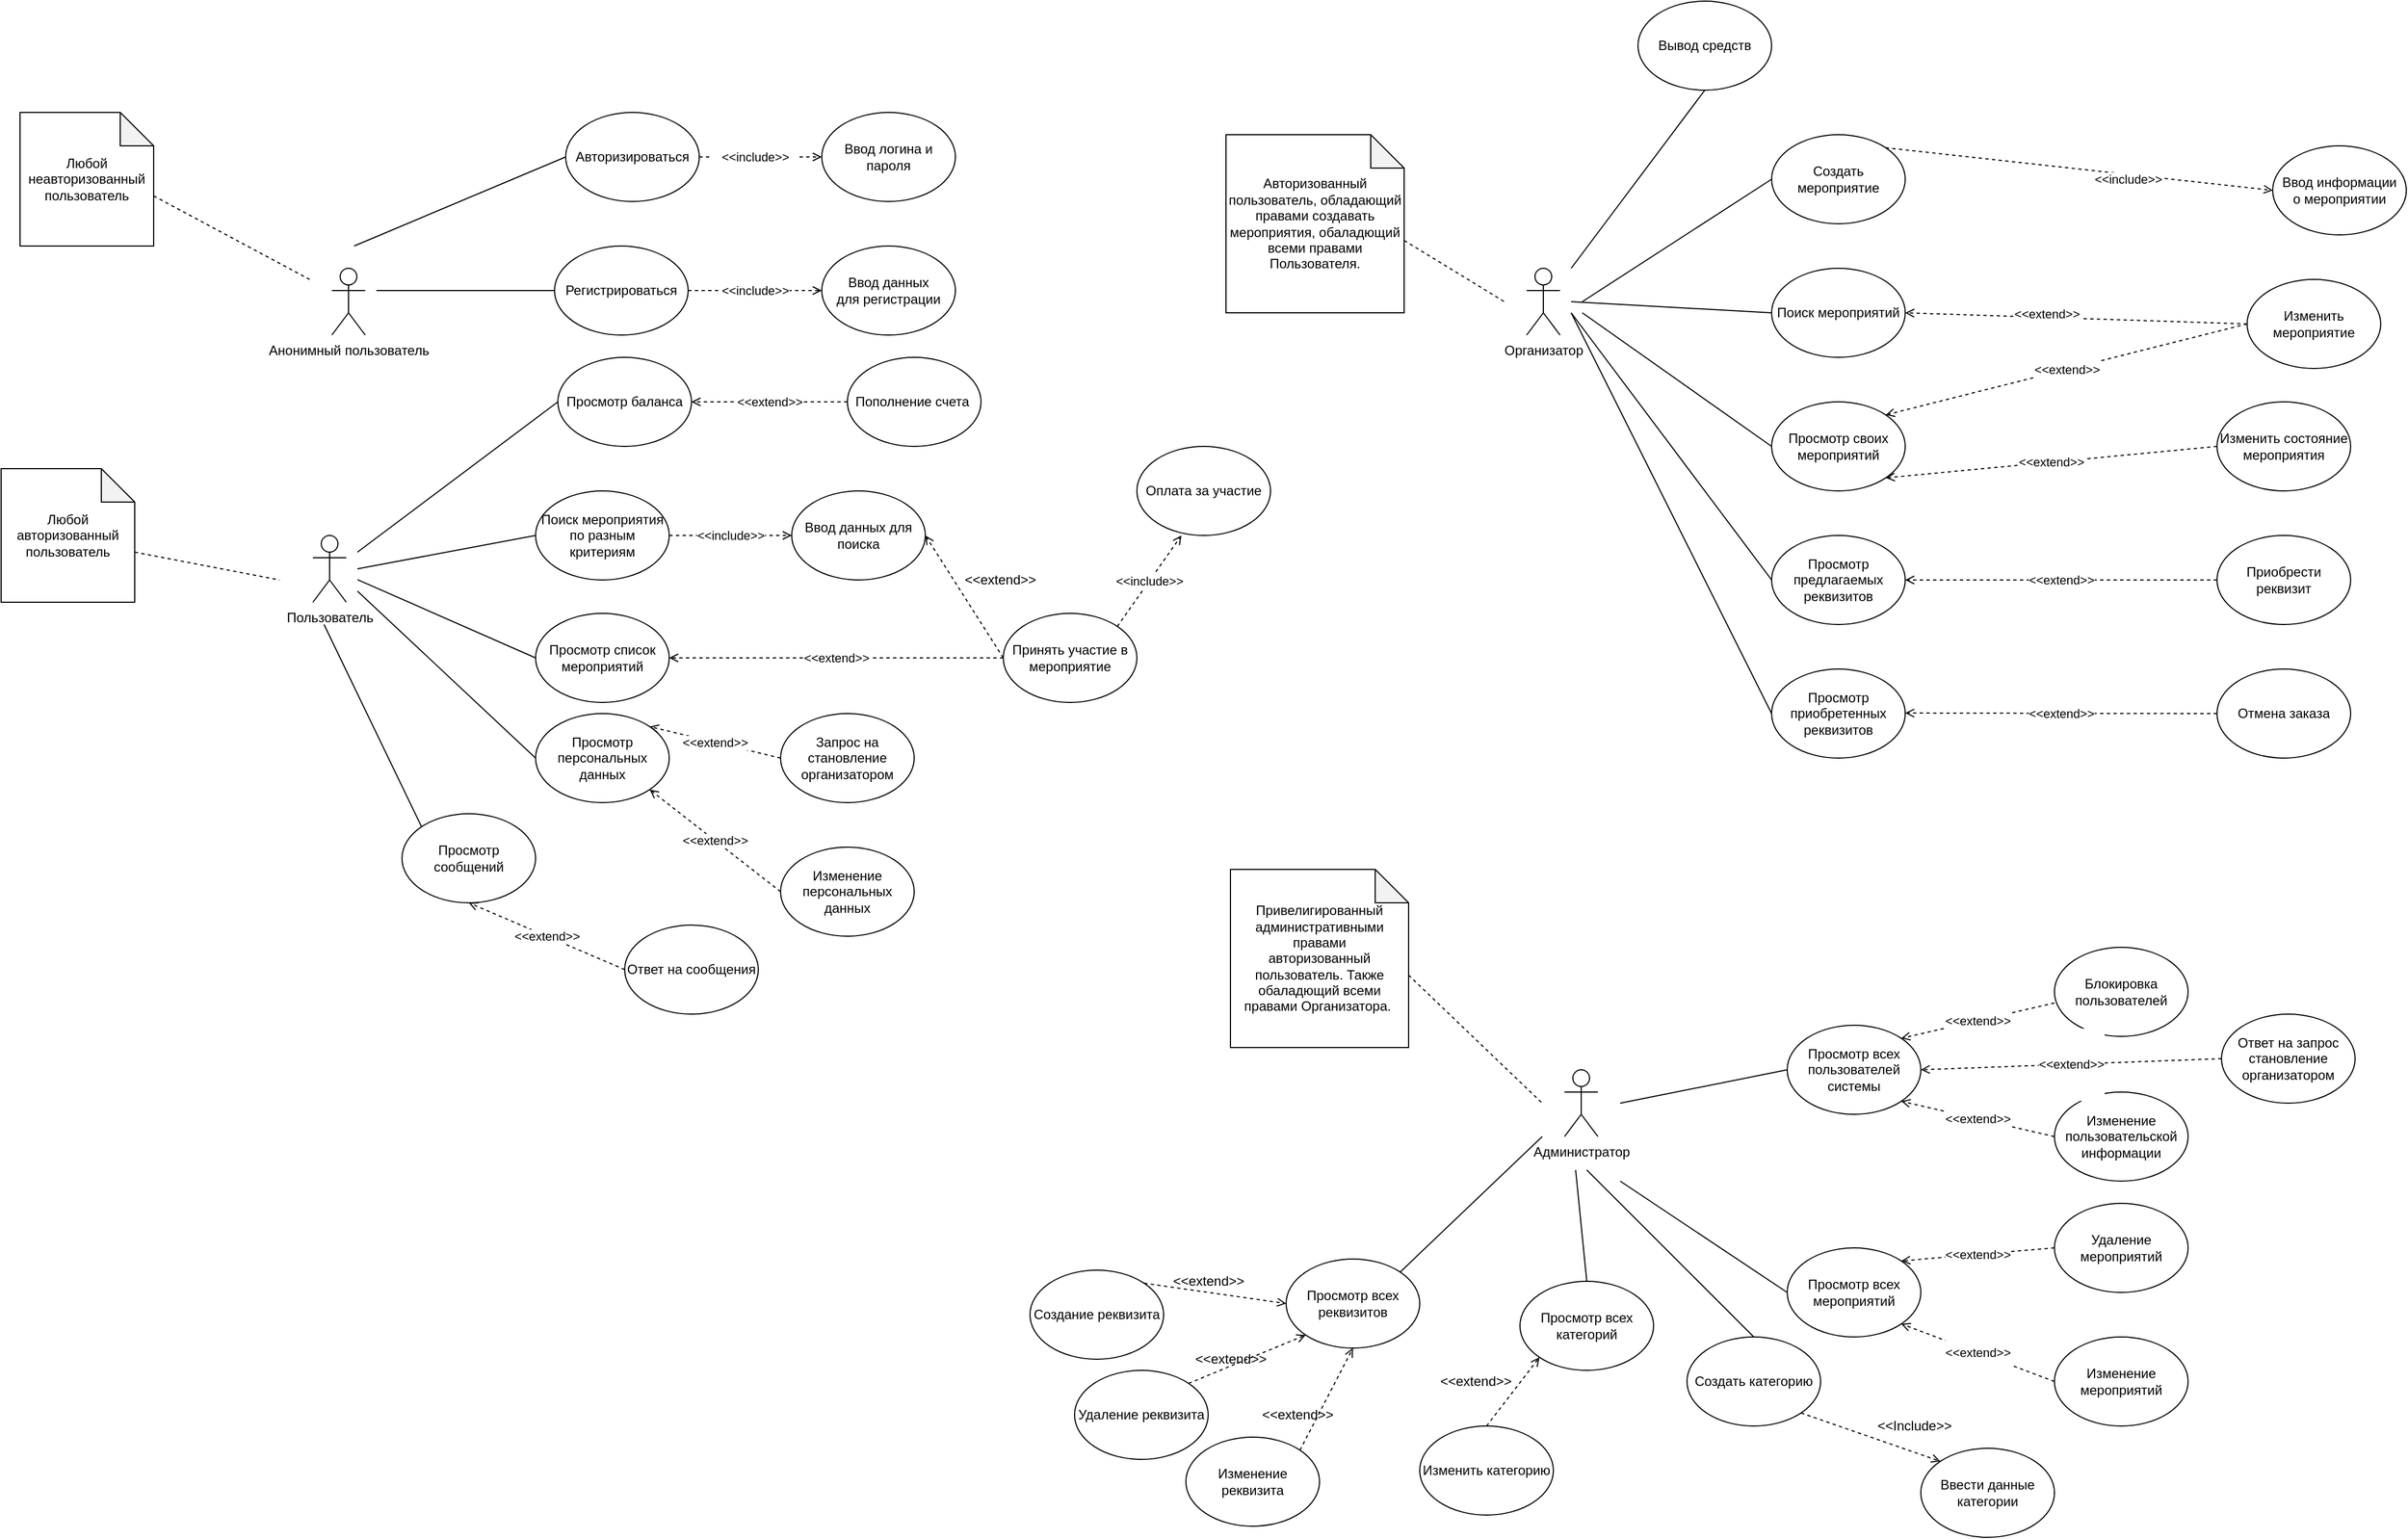 <mxfile version="16.5.1" type="device"><diagram id="DhA1WRztJYwFJPUeFuZ9" name="Страница 1"><mxGraphModel dx="3793" dy="3023" grid="1" gridSize="10" guides="1" tooltips="1" connect="1" arrows="1" fold="1" page="1" pageScale="1" pageWidth="827" pageHeight="1169" math="0" shadow="0"><root><mxCell id="0"/><mxCell id="1" parent="0"/><mxCell id="yzEr7uHE7Dv5dXW_3EsN-1" value="Пользователь" style="shape=umlActor;verticalLabelPosition=bottom;verticalAlign=top;html=1;outlineConnect=0;" parent="1" vertex="1"><mxGeometry x="-180" y="200" width="30" height="60" as="geometry"/></mxCell><mxCell id="yzEr7uHE7Dv5dXW_3EsN-4" value="Организатор" style="shape=umlActor;verticalLabelPosition=bottom;verticalAlign=top;html=1;outlineConnect=0;" parent="1" vertex="1"><mxGeometry x="910" y="-40" width="30" height="60" as="geometry"/></mxCell><mxCell id="yzEr7uHE7Dv5dXW_3EsN-5" value="Администратор&lt;br&gt;" style="shape=umlActor;verticalLabelPosition=bottom;verticalAlign=top;html=1;outlineConnect=0;" parent="1" vertex="1"><mxGeometry x="944" y="680" width="30" height="60" as="geometry"/></mxCell><mxCell id="yzEr7uHE7Dv5dXW_3EsN-20" value="&amp;lt;&amp;lt;include&amp;gt;&amp;gt;" style="edgeStyle=none;rounded=0;orthogonalLoop=1;jettySize=auto;html=1;exitX=1;exitY=0.5;exitDx=0;exitDy=0;entryX=0;entryY=0.5;entryDx=0;entryDy=0;endArrow=open;endFill=0;dashed=1;" parent="1" source="yzEr7uHE7Dv5dXW_3EsN-6" target="yzEr7uHE7Dv5dXW_3EsN-19" edge="1"><mxGeometry relative="1" as="geometry"/></mxCell><mxCell id="yzEr7uHE7Dv5dXW_3EsN-6" value="Регистрироваться" style="ellipse;whiteSpace=wrap;html=1;" parent="1" vertex="1"><mxGeometry x="37" y="-60" width="120" height="80" as="geometry"/></mxCell><mxCell id="yzEr7uHE7Dv5dXW_3EsN-17" style="edgeStyle=none;rounded=0;orthogonalLoop=1;jettySize=auto;html=1;endArrow=none;endFill=0;entryX=0;entryY=0.5;entryDx=0;entryDy=0;" parent="1" target="yzEr7uHE7Dv5dXW_3EsN-6" edge="1"><mxGeometry relative="1" as="geometry"><mxPoint x="-123" y="-20" as="sourcePoint"/><mxPoint x="-53" y="10" as="targetPoint"/></mxGeometry></mxCell><mxCell id="yzEr7uHE7Dv5dXW_3EsN-7" value="Анонимный пользователь" style="shape=umlActor;verticalLabelPosition=bottom;verticalAlign=top;html=1;outlineConnect=0;" parent="1" vertex="1"><mxGeometry x="-163" y="-40" width="30" height="60" as="geometry"/></mxCell><mxCell id="yzEr7uHE7Dv5dXW_3EsN-19" value="Ввод данных&lt;br&gt;для регистрации" style="ellipse;whiteSpace=wrap;html=1;" parent="1" vertex="1"><mxGeometry x="277" y="-60" width="120" height="80" as="geometry"/></mxCell><mxCell id="yzEr7uHE7Dv5dXW_3EsN-22" style="edgeStyle=none;rounded=0;orthogonalLoop=1;jettySize=auto;html=1;exitX=0;exitY=0.5;exitDx=0;exitDy=0;endArrow=none;endFill=0;" parent="1" source="yzEr7uHE7Dv5dXW_3EsN-21" edge="1"><mxGeometry relative="1" as="geometry"><mxPoint x="-143" y="-60" as="targetPoint"/></mxGeometry></mxCell><mxCell id="yzEr7uHE7Dv5dXW_3EsN-24" style="edgeStyle=none;rounded=0;orthogonalLoop=1;jettySize=auto;html=1;exitX=1;exitY=0.5;exitDx=0;exitDy=0;entryX=0;entryY=0.5;entryDx=0;entryDy=0;endArrow=open;endFill=0;dashed=1;startArrow=none;" parent="1" source="yzEr7uHE7Dv5dXW_3EsN-38" target="yzEr7uHE7Dv5dXW_3EsN-23" edge="1"><mxGeometry relative="1" as="geometry"/></mxCell><mxCell id="yzEr7uHE7Dv5dXW_3EsN-21" value="Авторизироваться" style="ellipse;whiteSpace=wrap;html=1;" parent="1" vertex="1"><mxGeometry x="47" y="-180" width="120" height="80" as="geometry"/></mxCell><mxCell id="yzEr7uHE7Dv5dXW_3EsN-23" value="Ввод логина и пароля" style="ellipse;whiteSpace=wrap;html=1;" parent="1" vertex="1"><mxGeometry x="277" y="-180" width="120" height="80" as="geometry"/></mxCell><mxCell id="yzEr7uHE7Dv5dXW_3EsN-45" style="edgeStyle=none;rounded=0;orthogonalLoop=1;jettySize=auto;html=1;exitX=1;exitY=0;exitDx=0;exitDy=0;entryX=0;entryY=0.5;entryDx=0;entryDy=0;dashed=1;endArrow=open;endFill=0;" parent="1" source="yzEr7uHE7Dv5dXW_3EsN-25" target="yzEr7uHE7Dv5dXW_3EsN-27" edge="1"><mxGeometry relative="1" as="geometry"/></mxCell><mxCell id="yzEr7uHE7Dv5dXW_3EsN-52" style="edgeStyle=none;rounded=0;orthogonalLoop=1;jettySize=auto;html=1;exitX=0;exitY=0.5;exitDx=0;exitDy=0;endArrow=none;endFill=0;" parent="1" source="yzEr7uHE7Dv5dXW_3EsN-25" edge="1"><mxGeometry relative="1" as="geometry"><mxPoint x="960" y="-10" as="targetPoint"/></mxGeometry></mxCell><mxCell id="yzEr7uHE7Dv5dXW_3EsN-25" value="Создать мероприятие" style="ellipse;whiteSpace=wrap;html=1;" parent="1" vertex="1"><mxGeometry x="1130" y="-160" width="120" height="80" as="geometry"/></mxCell><mxCell id="yzEr7uHE7Dv5dXW_3EsN-27" value="Ввод информации&lt;br&gt;о мероприятии" style="ellipse;whiteSpace=wrap;html=1;" parent="1" vertex="1"><mxGeometry x="1580" y="-150" width="120" height="80" as="geometry"/></mxCell><mxCell id="yzEr7uHE7Dv5dXW_3EsN-53" style="edgeStyle=none;rounded=0;orthogonalLoop=1;jettySize=auto;html=1;exitX=0;exitY=0.5;exitDx=0;exitDy=0;endArrow=none;endFill=0;" parent="1" source="yzEr7uHE7Dv5dXW_3EsN-28" edge="1"><mxGeometry relative="1" as="geometry"><mxPoint x="960" as="targetPoint"/></mxGeometry></mxCell><mxCell id="yzEr7uHE7Dv5dXW_3EsN-28" value="Просмотр своих мероприятий" style="ellipse;whiteSpace=wrap;html=1;" parent="1" vertex="1"><mxGeometry x="1130" y="80" width="120" height="80" as="geometry"/></mxCell><mxCell id="yzEr7uHE7Dv5dXW_3EsN-46" value="&#10;&#10;&lt;span style=&quot;color: rgb(0, 0, 0); font-family: helvetica; font-size: 11px; font-style: normal; font-weight: 400; letter-spacing: normal; text-align: center; text-indent: 0px; text-transform: none; word-spacing: 0px; background-color: rgb(255, 255, 255); display: inline; float: none;&quot;&gt;&amp;lt;&amp;lt;extend&amp;gt;&amp;gt;&lt;/span&gt;&#10;&#10;" style="edgeStyle=none;rounded=0;orthogonalLoop=1;jettySize=auto;html=1;exitX=0;exitY=0.5;exitDx=0;exitDy=0;entryX=1;entryY=0;entryDx=0;entryDy=0;dashed=1;endArrow=open;endFill=0;" parent="1" source="yzEr7uHE7Dv5dXW_3EsN-29" target="yzEr7uHE7Dv5dXW_3EsN-28" edge="1"><mxGeometry relative="1" as="geometry"/></mxCell><mxCell id="8zyFYtJ7-peoo80VrIr7-4" style="rounded=0;orthogonalLoop=1;jettySize=auto;html=1;exitX=0;exitY=0.5;exitDx=0;exitDy=0;entryX=1;entryY=0.5;entryDx=0;entryDy=0;dashed=1;endArrow=open;endFill=0;" parent="1" source="yzEr7uHE7Dv5dXW_3EsN-29" target="8zyFYtJ7-peoo80VrIr7-2" edge="1"><mxGeometry relative="1" as="geometry"/></mxCell><mxCell id="8zyFYtJ7-peoo80VrIr7-5" value="&amp;lt;&amp;lt;extend&amp;gt;&amp;gt;" style="edgeLabel;html=1;align=center;verticalAlign=middle;resizable=0;points=[];" parent="8zyFYtJ7-peoo80VrIr7-4" vertex="1" connectable="0"><mxGeometry x="0.292" y="-2" relative="1" as="geometry"><mxPoint x="18" y="-1" as="offset"/></mxGeometry></mxCell><mxCell id="yzEr7uHE7Dv5dXW_3EsN-29" value="Изменить мероприятие" style="ellipse;whiteSpace=wrap;html=1;" parent="1" vertex="1"><mxGeometry x="1557" y="-30" width="120" height="80" as="geometry"/></mxCell><mxCell id="yzEr7uHE7Dv5dXW_3EsN-47" value="&#10;&#10;&lt;span style=&quot;color: rgb(0, 0, 0); font-family: helvetica; font-size: 11px; font-style: normal; font-weight: 400; letter-spacing: normal; text-align: center; text-indent: 0px; text-transform: none; word-spacing: 0px; background-color: rgb(255, 255, 255); display: inline; float: none;&quot;&gt;&amp;lt;&amp;lt;extend&amp;gt;&amp;gt;&lt;/span&gt;&#10;&#10;" style="edgeStyle=none;rounded=0;orthogonalLoop=1;jettySize=auto;html=1;exitX=0;exitY=0.5;exitDx=0;exitDy=0;entryX=1;entryY=1;entryDx=0;entryDy=0;dashed=1;endArrow=open;endFill=0;" parent="1" source="yzEr7uHE7Dv5dXW_3EsN-30" target="yzEr7uHE7Dv5dXW_3EsN-28" edge="1"><mxGeometry relative="1" as="geometry"/></mxCell><mxCell id="yzEr7uHE7Dv5dXW_3EsN-30" value="Изменить состояние&lt;br&gt;мероприятия" style="ellipse;whiteSpace=wrap;html=1;" parent="1" vertex="1"><mxGeometry x="1530" y="80" width="120" height="80" as="geometry"/></mxCell><mxCell id="yzEr7uHE7Dv5dXW_3EsN-43" value="&lt;span style=&quot;color: rgb(0 , 0 , 0) ; font-family: &amp;#34;helvetica&amp;#34; ; font-size: 11px ; font-style: normal ; font-weight: 400 ; letter-spacing: normal ; text-align: center ; text-indent: 0px ; text-transform: none ; word-spacing: 0px ; background-color: rgb(255 , 255 , 255) ; display: inline ; float: none&quot;&gt;&amp;lt;&amp;lt;extend&amp;gt;&amp;gt;&lt;/span&gt;" style="edgeStyle=none;rounded=0;orthogonalLoop=1;jettySize=auto;html=1;exitX=0;exitY=0.5;exitDx=0;exitDy=0;entryX=1;entryY=0.5;entryDx=0;entryDy=0;dashed=1;endArrow=open;endFill=0;" parent="1" source="yzEr7uHE7Dv5dXW_3EsN-31" target="yzEr7uHE7Dv5dXW_3EsN-41" edge="1"><mxGeometry relative="1" as="geometry"/></mxCell><mxCell id="8zyFYtJ7-peoo80VrIr7-18" style="edgeStyle=none;rounded=0;orthogonalLoop=1;jettySize=auto;html=1;exitX=0;exitY=0.5;exitDx=0;exitDy=0;entryX=1;entryY=0.5;entryDx=0;entryDy=0;dashed=1;endArrow=open;endFill=0;" parent="1" source="yzEr7uHE7Dv5dXW_3EsN-31" target="unitZicX8_-CSbb3zrH4-1" edge="1"><mxGeometry relative="1" as="geometry"/></mxCell><mxCell id="yzEr7uHE7Dv5dXW_3EsN-31" value="Принять участие в мероприятие" style="ellipse;whiteSpace=wrap;html=1;" parent="1" vertex="1"><mxGeometry x="440" y="270" width="120" height="80" as="geometry"/></mxCell><mxCell id="yzEr7uHE7Dv5dXW_3EsN-54" style="edgeStyle=none;rounded=0;orthogonalLoop=1;jettySize=auto;html=1;exitX=0;exitY=0.5;exitDx=0;exitDy=0;endArrow=none;endFill=0;" parent="1" source="yzEr7uHE7Dv5dXW_3EsN-32" edge="1"><mxGeometry relative="1" as="geometry"><mxPoint x="994" y="710" as="targetPoint"/></mxGeometry></mxCell><mxCell id="yzEr7uHE7Dv5dXW_3EsN-32" value="Просмотр всех пользователей системы" style="ellipse;whiteSpace=wrap;html=1;" parent="1" vertex="1"><mxGeometry x="1144" y="640" width="120" height="80" as="geometry"/></mxCell><mxCell id="yzEr7uHE7Dv5dXW_3EsN-48" value="&#10;&#10;&lt;span style=&quot;color: rgb(0, 0, 0); font-family: helvetica; font-size: 11px; font-style: normal; font-weight: 400; letter-spacing: normal; text-align: center; text-indent: 0px; text-transform: none; word-spacing: 0px; background-color: rgb(255, 255, 255); display: inline; float: none;&quot;&gt;&amp;lt;&amp;lt;extend&amp;gt;&amp;gt;&lt;/span&gt;&#10;&#10;" style="edgeStyle=none;rounded=0;orthogonalLoop=1;jettySize=auto;html=1;exitX=0;exitY=0.5;exitDx=0;exitDy=0;entryX=1;entryY=0;entryDx=0;entryDy=0;dashed=1;endArrow=open;endFill=0;" parent="1" target="yzEr7uHE7Dv5dXW_3EsN-32" edge="1"><mxGeometry relative="1" as="geometry"><mxPoint x="1384" y="620" as="sourcePoint"/></mxGeometry></mxCell><mxCell id="yzEr7uHE7Dv5dXW_3EsN-33" value="Блокировка пользователей" style="ellipse;whiteSpace=wrap;html=1;" parent="1" vertex="1"><mxGeometry x="1384" y="570" width="120" height="80" as="geometry"/></mxCell><mxCell id="yzEr7uHE7Dv5dXW_3EsN-50" value="&#10;&#10;&lt;span style=&quot;color: rgb(0, 0, 0); font-family: helvetica; font-size: 11px; font-style: normal; font-weight: 400; letter-spacing: normal; text-align: center; text-indent: 0px; text-transform: none; word-spacing: 0px; background-color: rgb(255, 255, 255); display: inline; float: none;&quot;&gt;&amp;lt;&amp;lt;extend&amp;gt;&amp;gt;&lt;/span&gt;&#10;&#10;" style="edgeStyle=none;rounded=0;orthogonalLoop=1;jettySize=auto;html=1;exitX=0;exitY=0.5;exitDx=0;exitDy=0;entryX=1;entryY=0;entryDx=0;entryDy=0;dashed=1;endArrow=open;endFill=0;" parent="1" source="yzEr7uHE7Dv5dXW_3EsN-34" target="yzEr7uHE7Dv5dXW_3EsN-35" edge="1"><mxGeometry relative="1" as="geometry"/></mxCell><mxCell id="yzEr7uHE7Dv5dXW_3EsN-34" value="Удаление мероприятий" style="ellipse;whiteSpace=wrap;html=1;" parent="1" vertex="1"><mxGeometry x="1384" y="800" width="120" height="80" as="geometry"/></mxCell><mxCell id="yzEr7uHE7Dv5dXW_3EsN-55" style="edgeStyle=none;rounded=0;orthogonalLoop=1;jettySize=auto;html=1;exitX=0;exitY=0.5;exitDx=0;exitDy=0;endArrow=none;endFill=0;" parent="1" source="yzEr7uHE7Dv5dXW_3EsN-35" edge="1"><mxGeometry relative="1" as="geometry"><mxPoint x="994" y="780" as="targetPoint"/></mxGeometry></mxCell><mxCell id="yzEr7uHE7Dv5dXW_3EsN-35" value="Просмотр всех мероприятий" style="ellipse;whiteSpace=wrap;html=1;" parent="1" vertex="1"><mxGeometry x="1144" y="840" width="120" height="80" as="geometry"/></mxCell><mxCell id="yzEr7uHE7Dv5dXW_3EsN-51" value="&#10;&#10;&lt;span style=&quot;color: rgb(0, 0, 0); font-family: helvetica; font-size: 11px; font-style: normal; font-weight: 400; letter-spacing: normal; text-align: center; text-indent: 0px; text-transform: none; word-spacing: 0px; background-color: rgb(255, 255, 255); display: inline; float: none;&quot;&gt;&amp;lt;&amp;lt;extend&amp;gt;&amp;gt;&lt;/span&gt;&#10;&#10;" style="edgeStyle=none;rounded=0;orthogonalLoop=1;jettySize=auto;html=1;exitX=0;exitY=0.5;exitDx=0;exitDy=0;entryX=1;entryY=1;entryDx=0;entryDy=0;dashed=1;endArrow=open;endFill=0;" parent="1" source="yzEr7uHE7Dv5dXW_3EsN-36" target="yzEr7uHE7Dv5dXW_3EsN-35" edge="1"><mxGeometry relative="1" as="geometry"/></mxCell><mxCell id="yzEr7uHE7Dv5dXW_3EsN-36" value="Изменение мероприятий" style="ellipse;whiteSpace=wrap;html=1;" parent="1" vertex="1"><mxGeometry x="1384" y="920" width="120" height="80" as="geometry"/></mxCell><mxCell id="yzEr7uHE7Dv5dXW_3EsN-49" value="&#10;&#10;&lt;span style=&quot;color: rgb(0, 0, 0); font-family: helvetica; font-size: 11px; font-style: normal; font-weight: 400; letter-spacing: normal; text-align: center; text-indent: 0px; text-transform: none; word-spacing: 0px; background-color: rgb(255, 255, 255); display: inline; float: none;&quot;&gt;&amp;lt;&amp;lt;extend&amp;gt;&amp;gt;&lt;/span&gt;&#10;&#10;" style="edgeStyle=none;rounded=0;orthogonalLoop=1;jettySize=auto;html=1;exitX=0;exitY=0.5;exitDx=0;exitDy=0;entryX=1;entryY=1;entryDx=0;entryDy=0;dashed=1;endArrow=open;endFill=0;" parent="1" source="yzEr7uHE7Dv5dXW_3EsN-37" target="yzEr7uHE7Dv5dXW_3EsN-32" edge="1"><mxGeometry relative="1" as="geometry"/></mxCell><mxCell id="yzEr7uHE7Dv5dXW_3EsN-37" value="Изменение&lt;br&gt;пользовательской&lt;br&gt;информации" style="ellipse;whiteSpace=wrap;html=1;" parent="1" vertex="1"><mxGeometry x="1384" y="700" width="120" height="80" as="geometry"/></mxCell><mxCell id="yzEr7uHE7Dv5dXW_3EsN-42" style="edgeStyle=none;rounded=0;orthogonalLoop=1;jettySize=auto;html=1;exitX=0;exitY=0.5;exitDx=0;exitDy=0;endArrow=none;endFill=0;" parent="1" source="yzEr7uHE7Dv5dXW_3EsN-41" edge="1"><mxGeometry relative="1" as="geometry"><mxPoint x="-140" y="239.667" as="targetPoint"/></mxGeometry></mxCell><mxCell id="yzEr7uHE7Dv5dXW_3EsN-41" value="Просмотр список&lt;br&gt;мероприятий" style="ellipse;whiteSpace=wrap;html=1;" parent="1" vertex="1"><mxGeometry x="20" y="270" width="120" height="80" as="geometry"/></mxCell><mxCell id="yzEr7uHE7Dv5dXW_3EsN-56" value="&lt;span style=&quot;font-size: 11px ; background-color: rgb(255 , 255 , 255)&quot;&gt;&amp;lt;&amp;lt;include&amp;gt;&amp;gt;&lt;/span&gt;" style="text;html=1;align=center;verticalAlign=middle;resizable=0;points=[];autosize=1;strokeColor=none;fillColor=none;" parent="1" vertex="1"><mxGeometry x="1410" y="-130" width="80" height="20" as="geometry"/></mxCell><mxCell id="yzEr7uHE7Dv5dXW_3EsN-38" value="&lt;span style=&quot;font-size: 11px ; background-color: rgb(255 , 255 , 255)&quot;&gt;&amp;lt;&amp;lt;include&amp;gt;&amp;gt;&lt;/span&gt;" style="text;html=1;align=center;verticalAlign=middle;resizable=0;points=[];autosize=1;strokeColor=none;fillColor=none;" parent="1" vertex="1"><mxGeometry x="177" y="-150" width="80" height="20" as="geometry"/></mxCell><mxCell id="yzEr7uHE7Dv5dXW_3EsN-57" value="" style="edgeStyle=none;rounded=0;orthogonalLoop=1;jettySize=auto;html=1;exitX=1;exitY=0.5;exitDx=0;exitDy=0;entryX=0;entryY=0.5;entryDx=0;entryDy=0;endArrow=none;endFill=0;dashed=1;" parent="1" source="yzEr7uHE7Dv5dXW_3EsN-21" target="yzEr7uHE7Dv5dXW_3EsN-38" edge="1"><mxGeometry relative="1" as="geometry"><mxPoint x="167" y="-140" as="sourcePoint"/><mxPoint x="277" y="-140" as="targetPoint"/></mxGeometry></mxCell><mxCell id="yzEr7uHE7Dv5dXW_3EsN-64" style="edgeStyle=none;rounded=0;orthogonalLoop=1;jettySize=auto;html=1;exitX=0;exitY=0;exitDx=120;exitDy=75;exitPerimeter=0;endArrow=none;endFill=0;dashed=1;" parent="1" source="yzEr7uHE7Dv5dXW_3EsN-58" edge="1"><mxGeometry relative="1" as="geometry"><mxPoint x="-183" y="-30" as="targetPoint"/></mxGeometry></mxCell><mxCell id="yzEr7uHE7Dv5dXW_3EsN-58" value="Любой неавторизованный пользователь" style="shape=note;whiteSpace=wrap;html=1;backgroundOutline=1;darkOpacity=0.05;" parent="1" vertex="1"><mxGeometry x="-443" y="-180" width="120" height="120" as="geometry"/></mxCell><mxCell id="yzEr7uHE7Dv5dXW_3EsN-65" style="edgeStyle=none;rounded=0;orthogonalLoop=1;jettySize=auto;html=1;exitX=0;exitY=0;exitDx=120;exitDy=75;exitPerimeter=0;dashed=1;endArrow=none;endFill=0;" parent="1" source="yzEr7uHE7Dv5dXW_3EsN-60" edge="1"><mxGeometry relative="1" as="geometry"><mxPoint x="-210" y="240" as="targetPoint"/></mxGeometry></mxCell><mxCell id="yzEr7uHE7Dv5dXW_3EsN-60" value="Любой авторизованный пользователь" style="shape=note;whiteSpace=wrap;html=1;backgroundOutline=1;darkOpacity=0.05;" parent="1" vertex="1"><mxGeometry x="-460" y="140" width="120" height="120" as="geometry"/></mxCell><mxCell id="yzEr7uHE7Dv5dXW_3EsN-66" style="edgeStyle=none;rounded=0;orthogonalLoop=1;jettySize=auto;html=1;exitX=0;exitY=0;exitDx=160;exitDy=95;exitPerimeter=0;dashed=1;endArrow=none;endFill=0;" parent="1" source="yzEr7uHE7Dv5dXW_3EsN-61" edge="1"><mxGeometry relative="1" as="geometry"><mxPoint x="890" y="-10" as="targetPoint"/></mxGeometry></mxCell><mxCell id="yzEr7uHE7Dv5dXW_3EsN-61" value="Авторизованный пользователь, обладающий правами создавать мероприятия, обаладющий всеми правами Пользователя." style="shape=note;whiteSpace=wrap;html=1;backgroundOutline=1;darkOpacity=0.05;" parent="1" vertex="1"><mxGeometry x="640" y="-160" width="160" height="160" as="geometry"/></mxCell><mxCell id="yzEr7uHE7Dv5dXW_3EsN-67" style="edgeStyle=none;rounded=0;orthogonalLoop=1;jettySize=auto;html=1;exitX=0;exitY=0;exitDx=160;exitDy=95;exitPerimeter=0;dashed=1;endArrow=none;endFill=0;" parent="1" source="yzEr7uHE7Dv5dXW_3EsN-62" edge="1"><mxGeometry relative="1" as="geometry"><mxPoint x="924" y="710" as="targetPoint"/></mxGeometry></mxCell><mxCell id="yzEr7uHE7Dv5dXW_3EsN-62" value="Привелигированный административными правами&lt;br&gt;авторизованный пользователь. Также обаладющий всеми правами Организатора.&amp;nbsp;" style="shape=note;whiteSpace=wrap;html=1;backgroundOutline=1;darkOpacity=0.05;" parent="1" vertex="1"><mxGeometry x="644" y="500" width="160" height="160" as="geometry"/></mxCell><mxCell id="8zyFYtJ7-peoo80VrIr7-1" value="Поиск мероприятия&lt;br&gt;по разным критериям" style="ellipse;whiteSpace=wrap;html=1;" parent="1" vertex="1"><mxGeometry x="20" y="160" width="120" height="80" as="geometry"/></mxCell><mxCell id="8zyFYtJ7-peoo80VrIr7-2" value="Поиск мероприятий" style="ellipse;whiteSpace=wrap;html=1;" parent="1" vertex="1"><mxGeometry x="1130" y="-40" width="120" height="80" as="geometry"/></mxCell><mxCell id="8zyFYtJ7-peoo80VrIr7-3" style="edgeStyle=none;rounded=0;orthogonalLoop=1;jettySize=auto;html=1;exitX=0;exitY=0.5;exitDx=0;exitDy=0;endArrow=none;endFill=0;" parent="1" source="8zyFYtJ7-peoo80VrIr7-2" edge="1"><mxGeometry relative="1" as="geometry"><mxPoint x="950" y="-10" as="targetPoint"/><mxPoint x="1120" y="120" as="sourcePoint"/></mxGeometry></mxCell><mxCell id="8zyFYtJ7-peoo80VrIr7-6" value="Просмотр всех категорий" style="ellipse;whiteSpace=wrap;html=1;" parent="1" vertex="1"><mxGeometry x="904" y="870" width="120" height="80" as="geometry"/></mxCell><mxCell id="8zyFYtJ7-peoo80VrIr7-12" style="edgeStyle=none;rounded=0;orthogonalLoop=1;jettySize=auto;html=1;exitX=0.5;exitY=0;exitDx=0;exitDy=0;entryX=0;entryY=1;entryDx=0;entryDy=0;dashed=1;endArrow=open;endFill=0;" parent="1" source="8zyFYtJ7-peoo80VrIr7-7" target="8zyFYtJ7-peoo80VrIr7-6" edge="1"><mxGeometry relative="1" as="geometry"/></mxCell><mxCell id="8zyFYtJ7-peoo80VrIr7-7" value="Изменить категорию" style="ellipse;whiteSpace=wrap;html=1;" parent="1" vertex="1"><mxGeometry x="814" y="1000" width="120" height="80" as="geometry"/></mxCell><mxCell id="8zyFYtJ7-peoo80VrIr7-14" style="edgeStyle=none;rounded=0;orthogonalLoop=1;jettySize=auto;html=1;exitX=1;exitY=1;exitDx=0;exitDy=0;entryX=0;entryY=0;entryDx=0;entryDy=0;dashed=1;endArrow=open;endFill=0;" parent="1" source="8zyFYtJ7-peoo80VrIr7-8" target="8zyFYtJ7-peoo80VrIr7-9" edge="1"><mxGeometry relative="1" as="geometry"/></mxCell><mxCell id="8zyFYtJ7-peoo80VrIr7-8" value="Создать категорию" style="ellipse;whiteSpace=wrap;html=1;" parent="1" vertex="1"><mxGeometry x="1054" y="920" width="120" height="80" as="geometry"/></mxCell><mxCell id="8zyFYtJ7-peoo80VrIr7-9" value="Ввести данные категории" style="ellipse;whiteSpace=wrap;html=1;" parent="1" vertex="1"><mxGeometry x="1264" y="1020" width="120" height="80" as="geometry"/></mxCell><mxCell id="8zyFYtJ7-peoo80VrIr7-10" style="edgeStyle=none;rounded=0;orthogonalLoop=1;jettySize=auto;html=1;exitX=0.5;exitY=0;exitDx=0;exitDy=0;endArrow=none;endFill=0;" parent="1" source="8zyFYtJ7-peoo80VrIr7-6" edge="1"><mxGeometry relative="1" as="geometry"><mxPoint x="954" y="770" as="targetPoint"/><mxPoint x="1154" y="890" as="sourcePoint"/></mxGeometry></mxCell><mxCell id="8zyFYtJ7-peoo80VrIr7-11" style="edgeStyle=none;rounded=0;orthogonalLoop=1;jettySize=auto;html=1;exitX=0.5;exitY=0;exitDx=0;exitDy=0;endArrow=none;endFill=0;" parent="1" source="8zyFYtJ7-peoo80VrIr7-8" edge="1"><mxGeometry relative="1" as="geometry"><mxPoint x="964" y="770" as="targetPoint"/><mxPoint x="974" y="880" as="sourcePoint"/></mxGeometry></mxCell><mxCell id="8zyFYtJ7-peoo80VrIr7-13" value="&amp;lt;&amp;lt;extend&amp;gt;&amp;gt;" style="text;html=1;align=center;verticalAlign=middle;resizable=0;points=[];autosize=1;strokeColor=none;fillColor=none;" parent="1" vertex="1"><mxGeometry x="824" y="950" width="80" height="20" as="geometry"/></mxCell><mxCell id="8zyFYtJ7-peoo80VrIr7-15" value="&amp;lt;&amp;lt;Include&amp;gt;&amp;gt;" style="text;html=1;align=center;verticalAlign=middle;resizable=0;points=[];autosize=1;strokeColor=none;fillColor=none;" parent="1" vertex="1"><mxGeometry x="1218" y="990" width="80" height="20" as="geometry"/></mxCell><mxCell id="8zyFYtJ7-peoo80VrIr7-16" style="edgeStyle=none;rounded=0;orthogonalLoop=1;jettySize=auto;html=1;exitX=0;exitY=0.5;exitDx=0;exitDy=0;endArrow=none;endFill=0;" parent="1" source="8zyFYtJ7-peoo80VrIr7-1" edge="1"><mxGeometry relative="1" as="geometry"><mxPoint x="-140" y="230" as="targetPoint"/><mxPoint x="30.0" y="320" as="sourcePoint"/></mxGeometry></mxCell><mxCell id="8zyFYtJ7-peoo80VrIr7-19" value="&amp;lt;&amp;lt;extend&amp;gt;&amp;gt;" style="text;html=1;align=center;verticalAlign=middle;resizable=0;points=[];autosize=1;strokeColor=none;fillColor=none;" parent="1" vertex="1"><mxGeometry x="397" y="230" width="80" height="20" as="geometry"/></mxCell><mxCell id="unitZicX8_-CSbb3zrH4-1" value="Ввод данных для поиска&lt;br&gt;" style="ellipse;whiteSpace=wrap;html=1;" vertex="1" parent="1"><mxGeometry x="250" y="160" width="120" height="80" as="geometry"/></mxCell><mxCell id="unitZicX8_-CSbb3zrH4-2" value="&amp;lt;&amp;lt;include&amp;gt;&amp;gt;" style="edgeStyle=none;rounded=0;orthogonalLoop=1;jettySize=auto;html=1;exitX=1;exitY=0.5;exitDx=0;exitDy=0;entryX=0;entryY=0.5;entryDx=0;entryDy=0;endArrow=open;endFill=0;dashed=1;" edge="1" parent="1" source="8zyFYtJ7-peoo80VrIr7-1" target="unitZicX8_-CSbb3zrH4-1"><mxGeometry relative="1" as="geometry"><mxPoint x="150" y="110" as="sourcePoint"/><mxPoint x="270" y="110" as="targetPoint"/></mxGeometry></mxCell><mxCell id="unitZicX8_-CSbb3zrH4-3" value="Просмотр предлагаемых реквизитов" style="ellipse;whiteSpace=wrap;html=1;" vertex="1" parent="1"><mxGeometry x="1130" y="200" width="120" height="80" as="geometry"/></mxCell><mxCell id="unitZicX8_-CSbb3zrH4-4" style="edgeStyle=none;rounded=0;orthogonalLoop=1;jettySize=auto;html=1;exitX=0;exitY=0.5;exitDx=0;exitDy=0;endArrow=none;endFill=0;" edge="1" parent="1" source="unitZicX8_-CSbb3zrH4-3"><mxGeometry relative="1" as="geometry"><mxPoint x="950" as="targetPoint"/><mxPoint x="1120" y="120" as="sourcePoint"/></mxGeometry></mxCell><mxCell id="unitZicX8_-CSbb3zrH4-5" value="Приобрести реквизит" style="ellipse;whiteSpace=wrap;html=1;" vertex="1" parent="1"><mxGeometry x="1530" y="200" width="120" height="80" as="geometry"/></mxCell><mxCell id="unitZicX8_-CSbb3zrH4-7" value="&#10;&#10;&lt;span style=&quot;color: rgb(0, 0, 0); font-family: helvetica; font-size: 11px; font-style: normal; font-weight: 400; letter-spacing: normal; text-align: center; text-indent: 0px; text-transform: none; word-spacing: 0px; background-color: rgb(255, 255, 255); display: inline; float: none;&quot;&gt;&amp;lt;&amp;lt;extend&amp;gt;&amp;gt;&lt;/span&gt;&#10;&#10;" style="edgeStyle=none;rounded=0;orthogonalLoop=1;jettySize=auto;html=1;exitX=0;exitY=0.5;exitDx=0;exitDy=0;entryX=1;entryY=0.5;entryDx=0;entryDy=0;dashed=1;endArrow=open;endFill=0;" edge="1" parent="1" source="unitZicX8_-CSbb3zrH4-5" target="unitZicX8_-CSbb3zrH4-3"><mxGeometry relative="1" as="geometry"><mxPoint x="1560.0" y="150" as="sourcePoint"/><mxPoint x="1242.426" y="158.284" as="targetPoint"/></mxGeometry></mxCell><mxCell id="unitZicX8_-CSbb3zrH4-8" value="Просмотр приобретенных реквизитов" style="ellipse;whiteSpace=wrap;html=1;" vertex="1" parent="1"><mxGeometry x="1130" y="320" width="120" height="80" as="geometry"/></mxCell><mxCell id="unitZicX8_-CSbb3zrH4-9" style="edgeStyle=none;rounded=0;orthogonalLoop=1;jettySize=auto;html=1;exitX=0;exitY=0.5;exitDx=0;exitDy=0;endArrow=none;endFill=0;" edge="1" parent="1" source="unitZicX8_-CSbb3zrH4-8"><mxGeometry relative="1" as="geometry"><mxPoint x="950" as="targetPoint"/><mxPoint x="1140" y="250" as="sourcePoint"/></mxGeometry></mxCell><mxCell id="unitZicX8_-CSbb3zrH4-10" value="Отмена заказа" style="ellipse;whiteSpace=wrap;html=1;" vertex="1" parent="1"><mxGeometry x="1530" y="320" width="120" height="80" as="geometry"/></mxCell><mxCell id="unitZicX8_-CSbb3zrH4-11" value="&#10;&#10;&lt;span style=&quot;color: rgb(0, 0, 0); font-family: helvetica; font-size: 11px; font-style: normal; font-weight: 400; letter-spacing: normal; text-align: center; text-indent: 0px; text-transform: none; word-spacing: 0px; background-color: rgb(255, 255, 255); display: inline; float: none;&quot;&gt;&amp;lt;&amp;lt;extend&amp;gt;&amp;gt;&lt;/span&gt;&#10;&#10;" style="edgeStyle=none;rounded=0;orthogonalLoop=1;jettySize=auto;html=1;exitX=0;exitY=0.5;exitDx=0;exitDy=0;entryX=1;entryY=0.5;entryDx=0;entryDy=0;dashed=1;endArrow=open;endFill=0;" edge="1" parent="1" source="unitZicX8_-CSbb3zrH4-10"><mxGeometry relative="1" as="geometry"><mxPoint x="1570" y="359.52" as="sourcePoint"/><mxPoint x="1250" y="359.52" as="targetPoint"/></mxGeometry></mxCell><mxCell id="unitZicX8_-CSbb3zrH4-12" value="Просмотр баланса" style="ellipse;whiteSpace=wrap;html=1;" vertex="1" parent="1"><mxGeometry x="40" y="40" width="120" height="80" as="geometry"/></mxCell><mxCell id="unitZicX8_-CSbb3zrH4-13" value="Пополнение счета&amp;nbsp;" style="ellipse;whiteSpace=wrap;html=1;" vertex="1" parent="1"><mxGeometry x="300" y="40" width="120" height="80" as="geometry"/></mxCell><mxCell id="unitZicX8_-CSbb3zrH4-14" style="edgeStyle=none;rounded=0;orthogonalLoop=1;jettySize=auto;html=1;exitX=0;exitY=0.5;exitDx=0;exitDy=0;endArrow=none;endFill=0;" edge="1" parent="1" source="unitZicX8_-CSbb3zrH4-12"><mxGeometry relative="1" as="geometry"><mxPoint x="-140" y="215" as="targetPoint"/><mxPoint x="20" y="185" as="sourcePoint"/></mxGeometry></mxCell><mxCell id="unitZicX8_-CSbb3zrH4-18" value="&lt;span style=&quot;color: rgb(0 , 0 , 0) ; font-family: &amp;#34;helvetica&amp;#34; ; font-size: 11px ; font-style: normal ; font-weight: 400 ; letter-spacing: normal ; text-align: center ; text-indent: 0px ; text-transform: none ; word-spacing: 0px ; background-color: rgb(255 , 255 , 255) ; display: inline ; float: none&quot;&gt;&amp;lt;&amp;lt;extend&amp;gt;&amp;gt;&lt;/span&gt;" style="edgeStyle=none;rounded=0;orthogonalLoop=1;jettySize=auto;html=1;exitX=0;exitY=0.5;exitDx=0;exitDy=0;dashed=1;endArrow=open;endFill=0;entryX=1;entryY=0.5;entryDx=0;entryDy=0;" edge="1" parent="1" source="unitZicX8_-CSbb3zrH4-13" target="unitZicX8_-CSbb3zrH4-12"><mxGeometry relative="1" as="geometry"><mxPoint x="470" y="20" as="sourcePoint"/><mxPoint x="180" y="60" as="targetPoint"/></mxGeometry></mxCell><mxCell id="unitZicX8_-CSbb3zrH4-20" style="edgeStyle=none;rounded=0;orthogonalLoop=1;jettySize=auto;html=1;endArrow=none;endFill=0;" edge="1" parent="1"><mxGeometry relative="1" as="geometry"><mxPoint x="-140" y="250" as="targetPoint"/><mxPoint x="20" y="400" as="sourcePoint"/></mxGeometry></mxCell><mxCell id="unitZicX8_-CSbb3zrH4-21" value="Просмотр персональных данных" style="ellipse;whiteSpace=wrap;html=1;" vertex="1" parent="1"><mxGeometry x="20" y="360" width="120" height="80" as="geometry"/></mxCell><mxCell id="unitZicX8_-CSbb3zrH4-22" value="Изменение персональных данных" style="ellipse;whiteSpace=wrap;html=1;" vertex="1" parent="1"><mxGeometry x="240" y="480" width="120" height="80" as="geometry"/></mxCell><mxCell id="unitZicX8_-CSbb3zrH4-23" value="&lt;span style=&quot;color: rgb(0 , 0 , 0) ; font-family: &amp;#34;helvetica&amp;#34; ; font-size: 11px ; font-style: normal ; font-weight: 400 ; letter-spacing: normal ; text-align: center ; text-indent: 0px ; text-transform: none ; word-spacing: 0px ; background-color: rgb(255 , 255 , 255) ; display: inline ; float: none&quot;&gt;&amp;lt;&amp;lt;extend&amp;gt;&amp;gt;&lt;/span&gt;" style="edgeStyle=none;rounded=0;orthogonalLoop=1;jettySize=auto;html=1;exitX=0;exitY=0.5;exitDx=0;exitDy=0;entryX=1;entryY=1;entryDx=0;entryDy=0;dashed=1;endArrow=open;endFill=0;" edge="1" parent="1" source="unitZicX8_-CSbb3zrH4-22" target="unitZicX8_-CSbb3zrH4-21"><mxGeometry relative="1" as="geometry"><mxPoint x="310" y="490" as="sourcePoint"/><mxPoint x="10" y="490" as="targetPoint"/></mxGeometry></mxCell><mxCell id="unitZicX8_-CSbb3zrH4-24" value="Запрос на становление организатором" style="ellipse;whiteSpace=wrap;html=1;" vertex="1" parent="1"><mxGeometry x="240" y="360" width="120" height="80" as="geometry"/></mxCell><mxCell id="unitZicX8_-CSbb3zrH4-25" value="&lt;span style=&quot;color: rgb(0 , 0 , 0) ; font-family: &amp;#34;helvetica&amp;#34; ; font-size: 11px ; font-style: normal ; font-weight: 400 ; letter-spacing: normal ; text-align: center ; text-indent: 0px ; text-transform: none ; word-spacing: 0px ; background-color: rgb(255 , 255 , 255) ; display: inline ; float: none&quot;&gt;&amp;lt;&amp;lt;extend&amp;gt;&amp;gt;&lt;/span&gt;" style="edgeStyle=none;rounded=0;orthogonalLoop=1;jettySize=auto;html=1;exitX=0;exitY=0.5;exitDx=0;exitDy=0;entryX=1;entryY=0;entryDx=0;entryDy=0;dashed=1;endArrow=open;endFill=0;" edge="1" parent="1" source="unitZicX8_-CSbb3zrH4-24" target="unitZicX8_-CSbb3zrH4-21"><mxGeometry relative="1" as="geometry"><mxPoint x="330" y="490" as="sourcePoint"/><mxPoint x="132.426" y="438.284" as="targetPoint"/></mxGeometry></mxCell><mxCell id="unitZicX8_-CSbb3zrH4-26" value="Просмотр всех реквизитов" style="ellipse;whiteSpace=wrap;html=1;" vertex="1" parent="1"><mxGeometry x="694" y="850" width="120" height="80" as="geometry"/></mxCell><mxCell id="unitZicX8_-CSbb3zrH4-28" style="edgeStyle=none;rounded=0;orthogonalLoop=1;jettySize=auto;html=1;exitX=1;exitY=0;exitDx=0;exitDy=0;endArrow=none;endFill=0;" edge="1" parent="1" source="unitZicX8_-CSbb3zrH4-26"><mxGeometry relative="1" as="geometry"><mxPoint x="924" y="740" as="targetPoint"/><mxPoint x="974.0" y="880.0" as="sourcePoint"/></mxGeometry></mxCell><mxCell id="unitZicX8_-CSbb3zrH4-29" value="Создание реквизита" style="ellipse;whiteSpace=wrap;html=1;" vertex="1" parent="1"><mxGeometry x="464" y="860" width="120" height="80" as="geometry"/></mxCell><mxCell id="unitZicX8_-CSbb3zrH4-31" style="edgeStyle=none;rounded=0;orthogonalLoop=1;jettySize=auto;html=1;exitX=1;exitY=0;exitDx=0;exitDy=0;entryX=0;entryY=0.5;entryDx=0;entryDy=0;dashed=1;endArrow=open;endFill=0;" edge="1" parent="1" source="unitZicX8_-CSbb3zrH4-29" target="unitZicX8_-CSbb3zrH4-26"><mxGeometry relative="1" as="geometry"><mxPoint x="884.0" y="1010.0" as="sourcePoint"/><mxPoint x="931.574" y="948.284" as="targetPoint"/></mxGeometry></mxCell><mxCell id="unitZicX8_-CSbb3zrH4-32" value="Удаление реквизита" style="ellipse;whiteSpace=wrap;html=1;" vertex="1" parent="1"><mxGeometry x="504" y="950" width="120" height="80" as="geometry"/></mxCell><mxCell id="unitZicX8_-CSbb3zrH4-33" value="Изменение реквизита" style="ellipse;whiteSpace=wrap;html=1;" vertex="1" parent="1"><mxGeometry x="604" y="1010" width="120" height="80" as="geometry"/></mxCell><mxCell id="unitZicX8_-CSbb3zrH4-36" style="edgeStyle=none;rounded=0;orthogonalLoop=1;jettySize=auto;html=1;exitX=1;exitY=0;exitDx=0;exitDy=0;entryX=0;entryY=1;entryDx=0;entryDy=0;dashed=1;endArrow=open;endFill=0;" edge="1" parent="1" source="unitZicX8_-CSbb3zrH4-32" target="unitZicX8_-CSbb3zrH4-26"><mxGeometry relative="1" as="geometry"><mxPoint x="576.426" y="881.716" as="sourcePoint"/><mxPoint x="704.0" y="900.0" as="targetPoint"/></mxGeometry></mxCell><mxCell id="unitZicX8_-CSbb3zrH4-37" style="edgeStyle=none;rounded=0;orthogonalLoop=1;jettySize=auto;html=1;exitX=1;exitY=0;exitDx=0;exitDy=0;entryX=0.5;entryY=1;entryDx=0;entryDy=0;dashed=1;endArrow=open;endFill=0;" edge="1" parent="1" source="unitZicX8_-CSbb3zrH4-33" target="unitZicX8_-CSbb3zrH4-26"><mxGeometry relative="1" as="geometry"><mxPoint x="616.426" y="971.716" as="sourcePoint"/><mxPoint x="721.574" y="928.284" as="targetPoint"/></mxGeometry></mxCell><mxCell id="unitZicX8_-CSbb3zrH4-38" value="&amp;lt;&amp;lt;extend&amp;gt;&amp;gt;" style="text;html=1;align=center;verticalAlign=middle;resizable=0;points=[];autosize=1;strokeColor=none;fillColor=none;" vertex="1" parent="1"><mxGeometry x="584" y="860" width="80" height="20" as="geometry"/></mxCell><mxCell id="unitZicX8_-CSbb3zrH4-39" value="&amp;lt;&amp;lt;extend&amp;gt;&amp;gt;" style="text;html=1;align=center;verticalAlign=middle;resizable=0;points=[];autosize=1;strokeColor=none;fillColor=none;" vertex="1" parent="1"><mxGeometry x="604" y="930" width="80" height="20" as="geometry"/></mxCell><mxCell id="unitZicX8_-CSbb3zrH4-40" value="&amp;lt;&amp;lt;extend&amp;gt;&amp;gt;" style="text;html=1;align=center;verticalAlign=middle;resizable=0;points=[];autosize=1;strokeColor=none;fillColor=none;" vertex="1" parent="1"><mxGeometry x="664" y="980" width="80" height="20" as="geometry"/></mxCell><mxCell id="unitZicX8_-CSbb3zrH4-41" value="&#10;&#10;&lt;span style=&quot;color: rgb(0, 0, 0); font-family: helvetica; font-size: 11px; font-style: normal; font-weight: 400; letter-spacing: normal; text-align: center; text-indent: 0px; text-transform: none; word-spacing: 0px; background-color: rgb(255, 255, 255); display: inline; float: none;&quot;&gt;&amp;lt;&amp;lt;extend&amp;gt;&amp;gt;&lt;/span&gt;&#10;&#10;" style="edgeStyle=none;rounded=0;orthogonalLoop=1;jettySize=auto;html=1;entryX=1;entryY=0.5;entryDx=0;entryDy=0;dashed=1;endArrow=open;endFill=0;" edge="1" parent="1" target="yzEr7uHE7Dv5dXW_3EsN-32"><mxGeometry relative="1" as="geometry"><mxPoint x="1534" y="670" as="sourcePoint"/><mxPoint x="1256.426" y="661.716" as="targetPoint"/></mxGeometry></mxCell><mxCell id="unitZicX8_-CSbb3zrH4-42" value="Ответ на запрос становление организатором" style="ellipse;whiteSpace=wrap;html=1;" vertex="1" parent="1"><mxGeometry x="1534" y="630" width="120" height="80" as="geometry"/></mxCell><mxCell id="unitZicX8_-CSbb3zrH4-43" value="Просмотр сообщений" style="ellipse;whiteSpace=wrap;html=1;" vertex="1" parent="1"><mxGeometry x="-100" y="450" width="120" height="80" as="geometry"/></mxCell><mxCell id="unitZicX8_-CSbb3zrH4-45" style="edgeStyle=none;rounded=0;orthogonalLoop=1;jettySize=auto;html=1;endArrow=none;endFill=0;exitX=0;exitY=0;exitDx=0;exitDy=0;" edge="1" parent="1" source="unitZicX8_-CSbb3zrH4-43"><mxGeometry relative="1" as="geometry"><mxPoint x="-170" y="280" as="targetPoint"/><mxPoint x="30" y="410" as="sourcePoint"/></mxGeometry></mxCell><mxCell id="unitZicX8_-CSbb3zrH4-47" value="Ответ на сообщения" style="ellipse;whiteSpace=wrap;html=1;" vertex="1" parent="1"><mxGeometry x="100" y="550" width="120" height="80" as="geometry"/></mxCell><mxCell id="unitZicX8_-CSbb3zrH4-48" value="&lt;span style=&quot;color: rgb(0 , 0 , 0) ; font-family: &amp;#34;helvetica&amp;#34; ; font-size: 11px ; font-style: normal ; font-weight: 400 ; letter-spacing: normal ; text-align: center ; text-indent: 0px ; text-transform: none ; word-spacing: 0px ; background-color: rgb(255 , 255 , 255) ; display: inline ; float: none&quot;&gt;&amp;lt;&amp;lt;extend&amp;gt;&amp;gt;&lt;/span&gt;" style="edgeStyle=none;rounded=0;orthogonalLoop=1;jettySize=auto;html=1;exitX=0;exitY=0.5;exitDx=0;exitDy=0;entryX=0.5;entryY=1;entryDx=0;entryDy=0;dashed=1;endArrow=open;endFill=0;" edge="1" parent="1" source="unitZicX8_-CSbb3zrH4-47" target="unitZicX8_-CSbb3zrH4-43"><mxGeometry relative="1" as="geometry"><mxPoint x="-0.43" y="610.0" as="sourcePoint"/><mxPoint x="-118.004" y="518.284" as="targetPoint"/></mxGeometry></mxCell><mxCell id="unitZicX8_-CSbb3zrH4-51" value="&amp;lt;&amp;lt;include&amp;gt;&amp;gt;" style="edgeStyle=none;rounded=0;orthogonalLoop=1;jettySize=auto;html=1;exitX=1;exitY=0;exitDx=0;exitDy=0;endArrow=open;endFill=0;dashed=1;" edge="1" parent="1" source="yzEr7uHE7Dv5dXW_3EsN-31"><mxGeometry relative="1" as="geometry"><mxPoint x="570" y="240.0" as="sourcePoint"/><mxPoint x="600" y="200" as="targetPoint"/></mxGeometry></mxCell><mxCell id="unitZicX8_-CSbb3zrH4-52" value="Оплата за участие" style="ellipse;whiteSpace=wrap;html=1;" vertex="1" parent="1"><mxGeometry x="560" y="120" width="120" height="80" as="geometry"/></mxCell><mxCell id="unitZicX8_-CSbb3zrH4-54" style="edgeStyle=none;rounded=0;orthogonalLoop=1;jettySize=auto;html=1;exitX=0.5;exitY=1;exitDx=0;exitDy=0;endArrow=none;endFill=0;" edge="1" parent="1" source="unitZicX8_-CSbb3zrH4-57"><mxGeometry relative="1" as="geometry"><mxPoint x="950" y="-40" as="targetPoint"/><mxPoint x="1030.0" y="-200" as="sourcePoint"/></mxGeometry></mxCell><mxCell id="unitZicX8_-CSbb3zrH4-57" value="Вывод средств" style="ellipse;whiteSpace=wrap;html=1;" vertex="1" parent="1"><mxGeometry x="1010" y="-280" width="120" height="80" as="geometry"/></mxCell></root></mxGraphModel></diagram></mxfile>